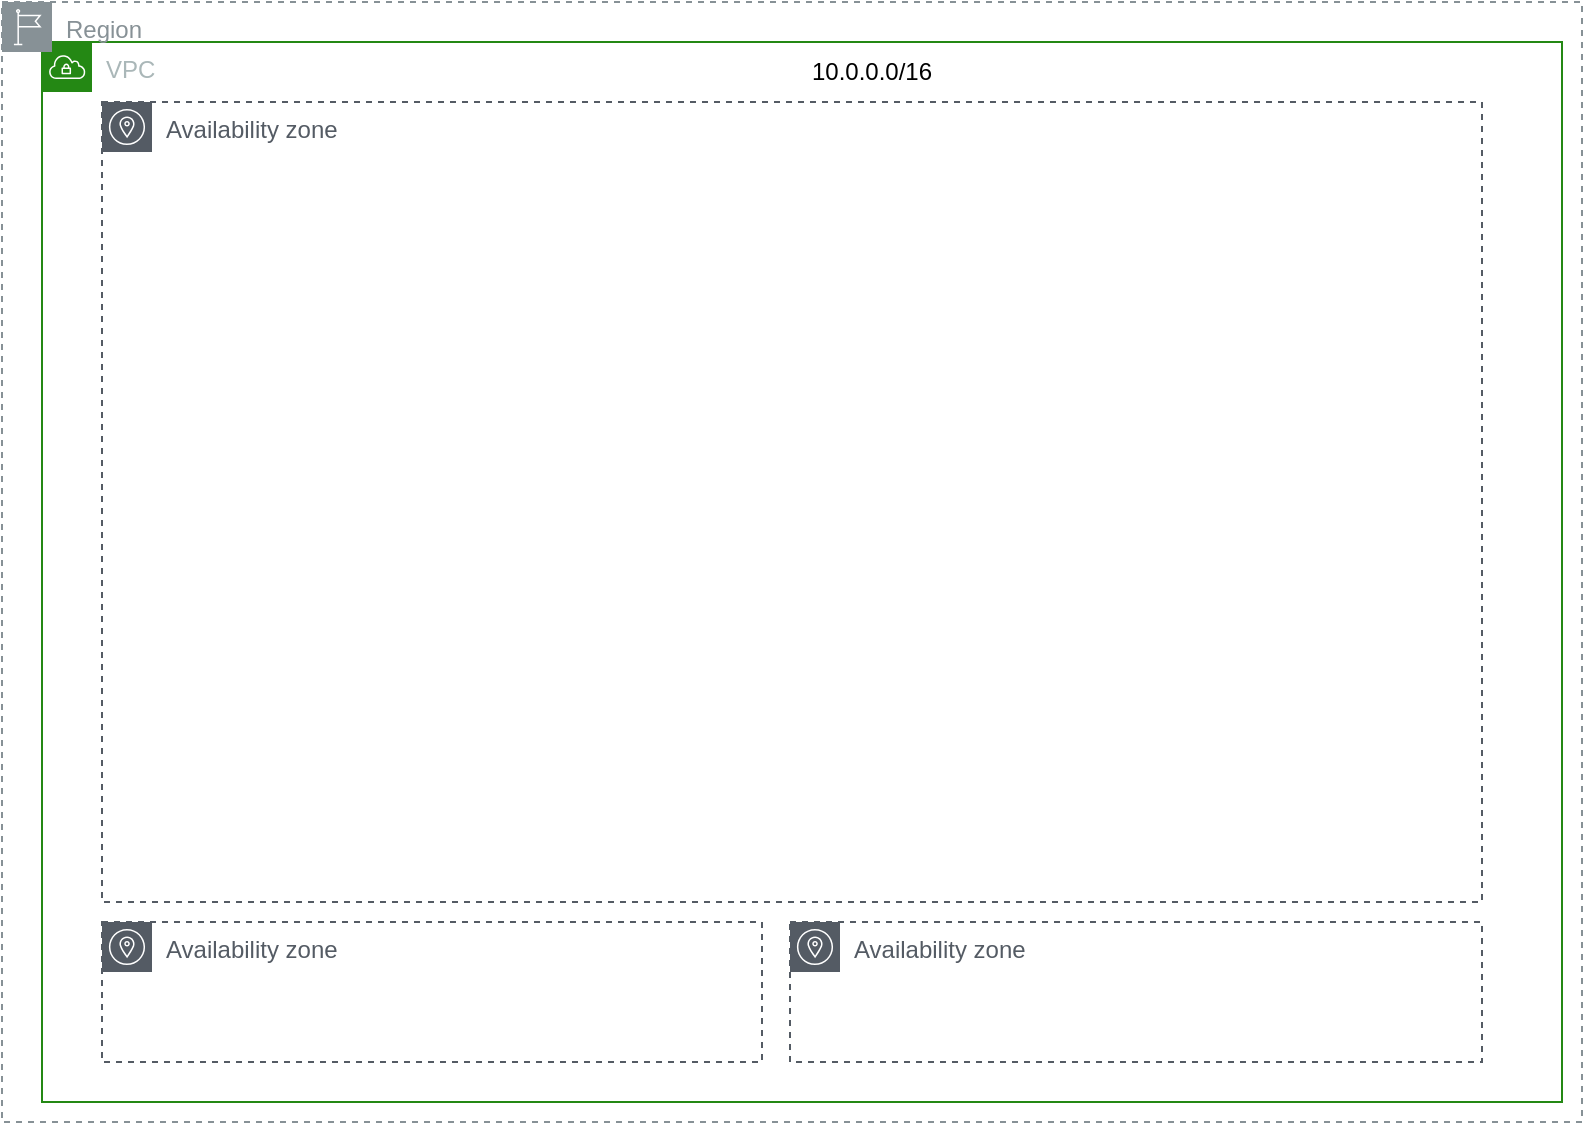 <mxfile version="16.5.6" type="github">
  <diagram id="bJjdfScnOhEYDZ1nvRLR" name="Page-1">
    <mxGraphModel dx="1038" dy="547" grid="1" gridSize="10" guides="1" tooltips="1" connect="1" arrows="1" fold="1" page="1" pageScale="1" pageWidth="827" pageHeight="1169" math="0" shadow="0">
      <root>
        <mxCell id="0" />
        <mxCell id="1" parent="0" />
        <mxCell id="k7aUGO-jksl0EkWmOgcF-1" value="VPC" style="points=[[0,0],[0.25,0],[0.5,0],[0.75,0],[1,0],[1,0.25],[1,0.5],[1,0.75],[1,1],[0.75,1],[0.5,1],[0.25,1],[0,1],[0,0.75],[0,0.5],[0,0.25]];outlineConnect=0;gradientColor=none;html=1;whiteSpace=wrap;fontSize=12;fontStyle=0;container=1;pointerEvents=0;collapsible=0;recursiveResize=0;shape=mxgraph.aws4.group;grIcon=mxgraph.aws4.group_vpc;strokeColor=#248814;fillColor=none;verticalAlign=top;align=left;spacingLeft=30;fontColor=#AAB7B8;dashed=0;" vertex="1" parent="1">
          <mxGeometry x="40" y="120" width="760" height="530" as="geometry" />
        </mxCell>
        <mxCell id="k7aUGO-jksl0EkWmOgcF-10" value="Availability zone" style="sketch=0;outlineConnect=0;gradientColor=none;html=1;whiteSpace=wrap;fontSize=12;fontStyle=0;shape=mxgraph.aws4.group;grIcon=mxgraph.aws4.group_availability_zone;strokeColor=#545B64;fillColor=none;verticalAlign=top;align=left;spacingLeft=30;fontColor=#545B64;dashed=1;" vertex="1" parent="k7aUGO-jksl0EkWmOgcF-1">
          <mxGeometry x="30" y="440" width="330" height="70" as="geometry" />
        </mxCell>
        <mxCell id="k7aUGO-jksl0EkWmOgcF-11" value="Availability zone" style="sketch=0;outlineConnect=0;gradientColor=none;html=1;whiteSpace=wrap;fontSize=12;fontStyle=0;shape=mxgraph.aws4.group;grIcon=mxgraph.aws4.group_availability_zone;strokeColor=#545B64;fillColor=none;verticalAlign=top;align=left;spacingLeft=30;fontColor=#545B64;dashed=1;" vertex="1" parent="k7aUGO-jksl0EkWmOgcF-1">
          <mxGeometry x="374" y="440" width="346" height="70" as="geometry" />
        </mxCell>
        <mxCell id="k7aUGO-jksl0EkWmOgcF-12" value="10.0.0.0/16" style="text;html=1;strokeColor=none;fillColor=none;align=center;verticalAlign=middle;whiteSpace=wrap;rounded=0;" vertex="1" parent="k7aUGO-jksl0EkWmOgcF-1">
          <mxGeometry x="330" width="170" height="30" as="geometry" />
        </mxCell>
        <mxCell id="k7aUGO-jksl0EkWmOgcF-9" value="Availability zone" style="sketch=0;outlineConnect=0;gradientColor=none;html=1;whiteSpace=wrap;fontSize=12;fontStyle=0;shape=mxgraph.aws4.group;grIcon=mxgraph.aws4.group_availability_zone;strokeColor=#545B64;fillColor=none;verticalAlign=top;align=left;spacingLeft=30;fontColor=#545B64;dashed=1;" vertex="1" parent="1">
          <mxGeometry x="70" y="150" width="690" height="400" as="geometry" />
        </mxCell>
        <mxCell id="k7aUGO-jksl0EkWmOgcF-14" value="Region" style="sketch=0;outlineConnect=0;gradientColor=none;html=1;whiteSpace=wrap;fontSize=12;fontStyle=0;shape=mxgraph.aws4.group;grIcon=mxgraph.aws4.group_region;strokeColor=#879196;fillColor=none;verticalAlign=top;align=left;spacingLeft=30;fontColor=#879196;dashed=1;" vertex="1" parent="1">
          <mxGeometry x="20" y="100" width="790" height="560" as="geometry" />
        </mxCell>
      </root>
    </mxGraphModel>
  </diagram>
</mxfile>
